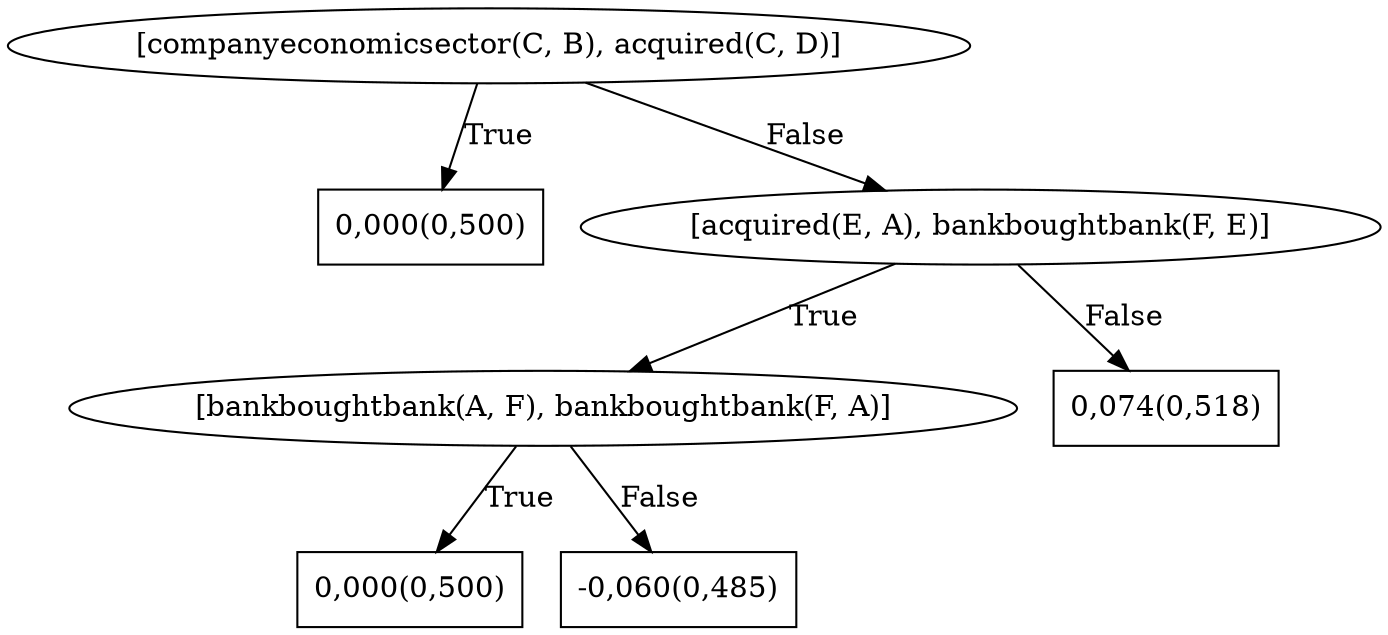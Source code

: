 digraph G{ 
1[label = "[companyeconomicsector(C, B), acquired(C, D)]"];
1 -> 2[label="True"];
1 -> 3[label="False"];
2[shape = box,label = "0,000(0,500)"];
3[label = "[acquired(E, A), bankboughtbank(F, E)]"];
3 -> 4[label="True"];
3 -> 5[label="False"];
4[label = "[bankboughtbank(A, F), bankboughtbank(F, A)]"];
4 -> 6[label="True"];
4 -> 7[label="False"];
6[shape = box,label = "0,000(0,500)"];
7[shape = box,label = "-0,060(0,485)"];
5[shape = box,label = "0,074(0,518)"];
}
